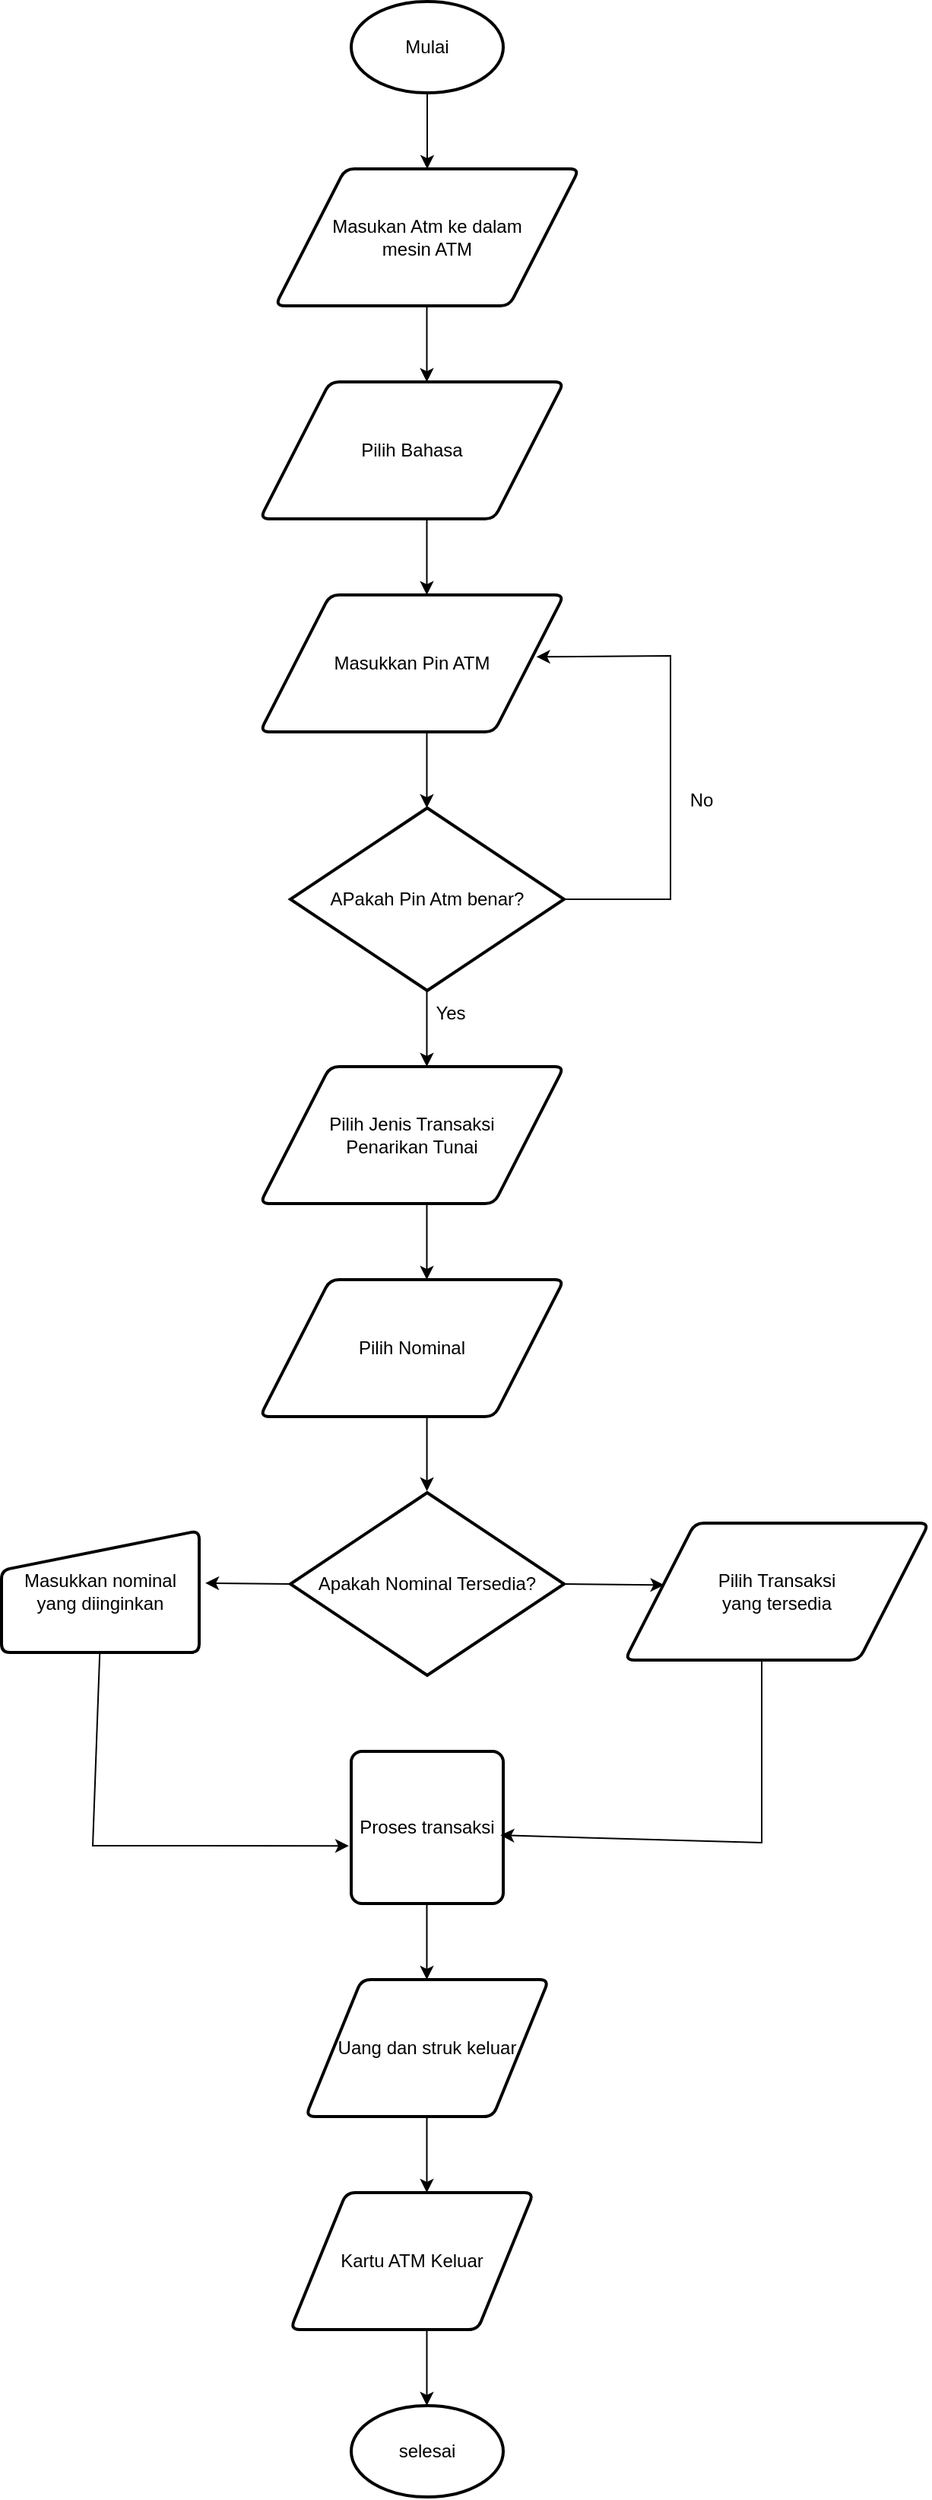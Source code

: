 <mxfile version="22.0.8" type="github" pages="2">
  <diagram id="C5RBs43oDa-KdzZeNtuy" name="Page-1">
    <mxGraphModel dx="699" dy="408" grid="1" gridSize="10" guides="1" tooltips="1" connect="1" arrows="1" fold="1" page="1" pageScale="1" pageWidth="827" pageHeight="1169" math="0" shadow="0">
      <root>
        <mxCell id="WIyWlLk6GJQsqaUBKTNV-0" />
        <mxCell id="WIyWlLk6GJQsqaUBKTNV-1" parent="WIyWlLk6GJQsqaUBKTNV-0" />
        <mxCell id="HBzk1i3Bz77Z-lZr2FZm-0" value="Mulai" style="strokeWidth=2;html=1;shape=mxgraph.flowchart.start_1;whiteSpace=wrap;" vertex="1" parent="WIyWlLk6GJQsqaUBKTNV-1">
          <mxGeometry x="390" y="190" width="100" height="60" as="geometry" />
        </mxCell>
        <mxCell id="HBzk1i3Bz77Z-lZr2FZm-1" value="selesai" style="strokeWidth=2;html=1;shape=mxgraph.flowchart.start_1;whiteSpace=wrap;" vertex="1" parent="WIyWlLk6GJQsqaUBKTNV-1">
          <mxGeometry x="390" y="1770" width="100" height="60" as="geometry" />
        </mxCell>
        <mxCell id="HBzk1i3Bz77Z-lZr2FZm-3" value="Masukan Atm ke dalam&lt;br&gt; mesin ATM" style="shape=parallelogram;html=1;strokeWidth=2;perimeter=parallelogramPerimeter;whiteSpace=wrap;rounded=1;arcSize=12;size=0.23;" vertex="1" parent="WIyWlLk6GJQsqaUBKTNV-1">
          <mxGeometry x="340" y="300" width="200" height="90" as="geometry" />
        </mxCell>
        <mxCell id="-FE5EHL39wFp5q8tDBX_-0" value="" style="endArrow=classic;html=1;rounded=0;" edge="1" parent="WIyWlLk6GJQsqaUBKTNV-1" source="HBzk1i3Bz77Z-lZr2FZm-0">
          <mxGeometry width="50" height="50" relative="1" as="geometry">
            <mxPoint x="413" y="430" as="sourcePoint" />
            <mxPoint x="440" y="300" as="targetPoint" />
          </mxGeometry>
        </mxCell>
        <mxCell id="-FE5EHL39wFp5q8tDBX_-1" value="" style="endArrow=classic;html=1;rounded=0;" edge="1" parent="WIyWlLk6GJQsqaUBKTNV-1">
          <mxGeometry width="50" height="50" relative="1" as="geometry">
            <mxPoint x="439.74" y="390" as="sourcePoint" />
            <mxPoint x="439.74" y="440" as="targetPoint" />
          </mxGeometry>
        </mxCell>
        <mxCell id="-FE5EHL39wFp5q8tDBX_-2" value="Pilih Bahasa" style="shape=parallelogram;html=1;strokeWidth=2;perimeter=parallelogramPerimeter;whiteSpace=wrap;rounded=1;arcSize=12;size=0.23;" vertex="1" parent="WIyWlLk6GJQsqaUBKTNV-1">
          <mxGeometry x="330" y="440" width="200" height="90" as="geometry" />
        </mxCell>
        <mxCell id="-FE5EHL39wFp5q8tDBX_-3" value="" style="endArrow=classic;html=1;rounded=0;" edge="1" parent="WIyWlLk6GJQsqaUBKTNV-1">
          <mxGeometry width="50" height="50" relative="1" as="geometry">
            <mxPoint x="439.74" y="530" as="sourcePoint" />
            <mxPoint x="439.74" y="580" as="targetPoint" />
          </mxGeometry>
        </mxCell>
        <mxCell id="-FE5EHL39wFp5q8tDBX_-4" value="Masukkan Pin ATM" style="shape=parallelogram;html=1;strokeWidth=2;perimeter=parallelogramPerimeter;whiteSpace=wrap;rounded=1;arcSize=12;size=0.23;" vertex="1" parent="WIyWlLk6GJQsqaUBKTNV-1">
          <mxGeometry x="330" y="580" width="200" height="90" as="geometry" />
        </mxCell>
        <mxCell id="-FE5EHL39wFp5q8tDBX_-5" value="" style="endArrow=classic;html=1;rounded=0;" edge="1" parent="WIyWlLk6GJQsqaUBKTNV-1">
          <mxGeometry width="50" height="50" relative="1" as="geometry">
            <mxPoint x="439.74" y="670" as="sourcePoint" />
            <mxPoint x="439.74" y="720" as="targetPoint" />
          </mxGeometry>
        </mxCell>
        <mxCell id="-FE5EHL39wFp5q8tDBX_-7" value="APakah Pin Atm benar?" style="strokeWidth=2;html=1;shape=mxgraph.flowchart.decision;whiteSpace=wrap;" vertex="1" parent="WIyWlLk6GJQsqaUBKTNV-1">
          <mxGeometry x="350" y="720" width="180" height="120" as="geometry" />
        </mxCell>
        <mxCell id="-FE5EHL39wFp5q8tDBX_-8" value="" style="endArrow=classic;html=1;rounded=0;entryX=0.909;entryY=0.452;entryDx=0;entryDy=0;entryPerimeter=0;" edge="1" parent="WIyWlLk6GJQsqaUBKTNV-1" target="-FE5EHL39wFp5q8tDBX_-4">
          <mxGeometry width="50" height="50" relative="1" as="geometry">
            <mxPoint x="530" y="780" as="sourcePoint" />
            <mxPoint x="530" y="830" as="targetPoint" />
            <Array as="points">
              <mxPoint x="600" y="780" />
              <mxPoint x="600" y="620" />
            </Array>
          </mxGeometry>
        </mxCell>
        <mxCell id="-FE5EHL39wFp5q8tDBX_-9" value="" style="endArrow=classic;html=1;rounded=0;" edge="1" parent="WIyWlLk6GJQsqaUBKTNV-1">
          <mxGeometry width="50" height="50" relative="1" as="geometry">
            <mxPoint x="439.74" y="840" as="sourcePoint" />
            <mxPoint x="439.74" y="890" as="targetPoint" />
          </mxGeometry>
        </mxCell>
        <mxCell id="-FE5EHL39wFp5q8tDBX_-10" value="Pilih Jenis Transaksi&lt;br&gt; Penarikan Tunai" style="shape=parallelogram;html=1;strokeWidth=2;perimeter=parallelogramPerimeter;whiteSpace=wrap;rounded=1;arcSize=12;size=0.23;" vertex="1" parent="WIyWlLk6GJQsqaUBKTNV-1">
          <mxGeometry x="330" y="890" width="200" height="90" as="geometry" />
        </mxCell>
        <mxCell id="-FE5EHL39wFp5q8tDBX_-11" value="" style="endArrow=classic;html=1;rounded=0;" edge="1" parent="WIyWlLk6GJQsqaUBKTNV-1">
          <mxGeometry width="50" height="50" relative="1" as="geometry">
            <mxPoint x="439.74" y="980" as="sourcePoint" />
            <mxPoint x="439.74" y="1030" as="targetPoint" />
          </mxGeometry>
        </mxCell>
        <mxCell id="-FE5EHL39wFp5q8tDBX_-12" value="Pilih Nominal" style="shape=parallelogram;html=1;strokeWidth=2;perimeter=parallelogramPerimeter;whiteSpace=wrap;rounded=1;arcSize=12;size=0.23;" vertex="1" parent="WIyWlLk6GJQsqaUBKTNV-1">
          <mxGeometry x="330" y="1030" width="200" height="90" as="geometry" />
        </mxCell>
        <mxCell id="-FE5EHL39wFp5q8tDBX_-13" value="" style="endArrow=classic;html=1;rounded=0;" edge="1" parent="WIyWlLk6GJQsqaUBKTNV-1">
          <mxGeometry width="50" height="50" relative="1" as="geometry">
            <mxPoint x="439.79" y="1119" as="sourcePoint" />
            <mxPoint x="439.79" y="1169" as="targetPoint" />
          </mxGeometry>
        </mxCell>
        <mxCell id="-FE5EHL39wFp5q8tDBX_-15" value="Apakah Nominal Tersedia?" style="strokeWidth=2;html=1;shape=mxgraph.flowchart.decision;whiteSpace=wrap;" vertex="1" parent="WIyWlLk6GJQsqaUBKTNV-1">
          <mxGeometry x="350" y="1170" width="180" height="120" as="geometry" />
        </mxCell>
        <mxCell id="-FE5EHL39wFp5q8tDBX_-17" value="" style="endArrow=classic;html=1;rounded=0;entryX=-0.015;entryY=0.621;entryDx=0;entryDy=0;entryPerimeter=0;" edge="1" parent="WIyWlLk6GJQsqaUBKTNV-1" target="-FE5EHL39wFp5q8tDBX_-28">
          <mxGeometry width="50" height="50" relative="1" as="geometry">
            <mxPoint x="224.63" y="1275" as="sourcePoint" />
            <mxPoint x="224.63" y="1325" as="targetPoint" />
            <Array as="points">
              <mxPoint x="220" y="1402" />
            </Array>
          </mxGeometry>
        </mxCell>
        <mxCell id="-FE5EHL39wFp5q8tDBX_-18" value="No" style="text;html=1;align=center;verticalAlign=middle;resizable=0;points=[];autosize=1;strokeColor=none;fillColor=none;" vertex="1" parent="WIyWlLk6GJQsqaUBKTNV-1">
          <mxGeometry x="600" y="700" width="40" height="30" as="geometry" />
        </mxCell>
        <mxCell id="-FE5EHL39wFp5q8tDBX_-19" value="Yes" style="text;html=1;align=center;verticalAlign=middle;resizable=0;points=[];autosize=1;strokeColor=none;fillColor=none;" vertex="1" parent="WIyWlLk6GJQsqaUBKTNV-1">
          <mxGeometry x="435" y="840" width="40" height="30" as="geometry" />
        </mxCell>
        <mxCell id="-FE5EHL39wFp5q8tDBX_-22" value="" style="endArrow=classic;html=1;rounded=0;entryX=0.129;entryY=0.452;entryDx=0;entryDy=0;entryPerimeter=0;" edge="1" parent="WIyWlLk6GJQsqaUBKTNV-1" target="-FE5EHL39wFp5q8tDBX_-23">
          <mxGeometry width="50" height="50" relative="1" as="geometry">
            <mxPoint x="529.57" y="1230" as="sourcePoint" />
            <mxPoint x="529.57" y="1280" as="targetPoint" />
          </mxGeometry>
        </mxCell>
        <mxCell id="-FE5EHL39wFp5q8tDBX_-23" value="Pilih Transaksi &lt;br&gt;yang tersedia" style="shape=parallelogram;html=1;strokeWidth=2;perimeter=parallelogramPerimeter;whiteSpace=wrap;rounded=1;arcSize=12;size=0.23;" vertex="1" parent="WIyWlLk6GJQsqaUBKTNV-1">
          <mxGeometry x="570" y="1190" width="200" height="90" as="geometry" />
        </mxCell>
        <mxCell id="-FE5EHL39wFp5q8tDBX_-26" value="Masukkan nominal&lt;br&gt;yang diinginkan" style="html=1;strokeWidth=2;shape=manualInput;whiteSpace=wrap;rounded=1;size=26;arcSize=11;" vertex="1" parent="WIyWlLk6GJQsqaUBKTNV-1">
          <mxGeometry x="160" y="1195" width="130" height="80" as="geometry" />
        </mxCell>
        <mxCell id="-FE5EHL39wFp5q8tDBX_-27" value="" style="endArrow=classic;html=1;rounded=0;entryX=1.031;entryY=0.43;entryDx=0;entryDy=0;entryPerimeter=0;" edge="1" parent="WIyWlLk6GJQsqaUBKTNV-1" target="-FE5EHL39wFp5q8tDBX_-26">
          <mxGeometry width="50" height="50" relative="1" as="geometry">
            <mxPoint x="350" y="1230" as="sourcePoint" />
            <mxPoint x="350" y="1280" as="targetPoint" />
          </mxGeometry>
        </mxCell>
        <mxCell id="-FE5EHL39wFp5q8tDBX_-28" value="Proses transaksi" style="rounded=1;whiteSpace=wrap;html=1;absoluteArcSize=1;arcSize=14;strokeWidth=2;" vertex="1" parent="WIyWlLk6GJQsqaUBKTNV-1">
          <mxGeometry x="390" y="1340" width="100" height="100" as="geometry" />
        </mxCell>
        <mxCell id="-FE5EHL39wFp5q8tDBX_-29" value="" style="endArrow=classic;html=1;rounded=0;entryX=0.982;entryY=0.551;entryDx=0;entryDy=0;entryPerimeter=0;" edge="1" parent="WIyWlLk6GJQsqaUBKTNV-1" target="-FE5EHL39wFp5q8tDBX_-28">
          <mxGeometry width="50" height="50" relative="1" as="geometry">
            <mxPoint x="660" y="1280" as="sourcePoint" />
            <mxPoint x="660" y="1330" as="targetPoint" />
            <Array as="points">
              <mxPoint x="660" y="1400" />
            </Array>
          </mxGeometry>
        </mxCell>
        <mxCell id="-FE5EHL39wFp5q8tDBX_-30" value="" style="endArrow=classic;html=1;rounded=0;" edge="1" parent="WIyWlLk6GJQsqaUBKTNV-1">
          <mxGeometry width="50" height="50" relative="1" as="geometry">
            <mxPoint x="439.74" y="1440" as="sourcePoint" />
            <mxPoint x="439.74" y="1490" as="targetPoint" />
          </mxGeometry>
        </mxCell>
        <mxCell id="-FE5EHL39wFp5q8tDBX_-31" value="Uang dan struk keluar" style="shape=parallelogram;html=1;strokeWidth=2;perimeter=parallelogramPerimeter;whiteSpace=wrap;rounded=1;arcSize=12;size=0.23;" vertex="1" parent="WIyWlLk6GJQsqaUBKTNV-1">
          <mxGeometry x="360" y="1490" width="160" height="90" as="geometry" />
        </mxCell>
        <mxCell id="-FE5EHL39wFp5q8tDBX_-32" value="" style="endArrow=classic;html=1;rounded=0;" edge="1" parent="WIyWlLk6GJQsqaUBKTNV-1">
          <mxGeometry width="50" height="50" relative="1" as="geometry">
            <mxPoint x="439.74" y="1580" as="sourcePoint" />
            <mxPoint x="439.74" y="1630" as="targetPoint" />
          </mxGeometry>
        </mxCell>
        <mxCell id="-FE5EHL39wFp5q8tDBX_-33" value="Kartu ATM Keluar" style="shape=parallelogram;html=1;strokeWidth=2;perimeter=parallelogramPerimeter;whiteSpace=wrap;rounded=1;arcSize=12;size=0.23;" vertex="1" parent="WIyWlLk6GJQsqaUBKTNV-1">
          <mxGeometry x="350" y="1630" width="160" height="90" as="geometry" />
        </mxCell>
        <mxCell id="-FE5EHL39wFp5q8tDBX_-34" value="" style="endArrow=classic;html=1;rounded=0;" edge="1" parent="WIyWlLk6GJQsqaUBKTNV-1">
          <mxGeometry width="50" height="50" relative="1" as="geometry">
            <mxPoint x="439.74" y="1720" as="sourcePoint" />
            <mxPoint x="439.74" y="1770" as="targetPoint" />
          </mxGeometry>
        </mxCell>
      </root>
    </mxGraphModel>
  </diagram>
  <diagram id="odANyF_j3i_ThdyDHCek" name="Page-2">
    <mxGraphModel dx="1364" dy="795" grid="1" gridSize="10" guides="1" tooltips="1" connect="1" arrows="1" fold="1" page="1" pageScale="1" pageWidth="850" pageHeight="1100" math="0" shadow="0">
      <root>
        <mxCell id="0" />
        <mxCell id="1" parent="0" />
        <mxCell id="DiMZyrqesT5NK5Fxn0Fg-1" value="" style="endArrow=classic;html=1;rounded=0;" edge="1" parent="1">
          <mxGeometry width="50" height="50" relative="1" as="geometry">
            <mxPoint x="400" y="440" as="sourcePoint" />
            <mxPoint x="450" y="390" as="targetPoint" />
          </mxGeometry>
        </mxCell>
      </root>
    </mxGraphModel>
  </diagram>
</mxfile>
